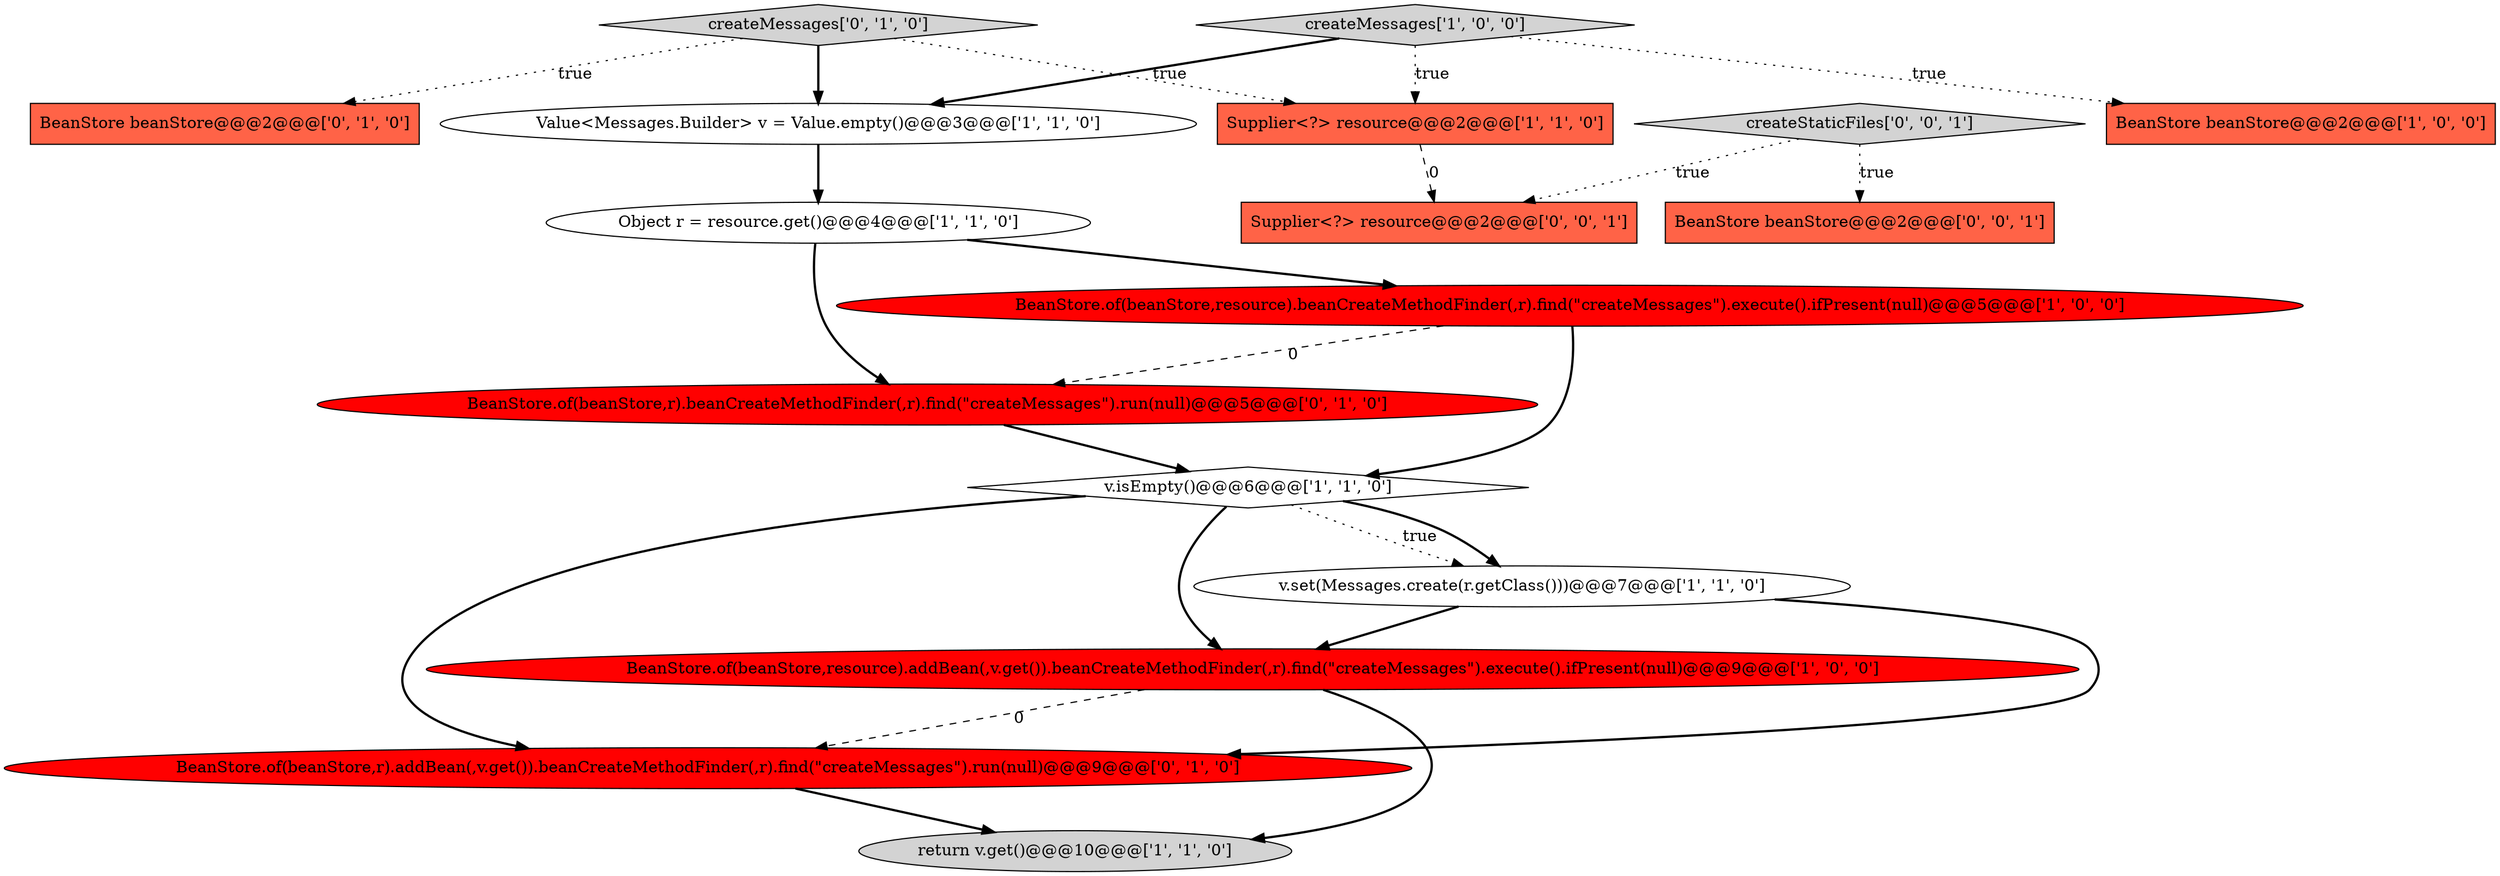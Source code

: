 digraph {
11 [style = filled, label = "BeanStore.of(beanStore,r).beanCreateMethodFinder(,r).find(\"createMessages\").run(null)@@@5@@@['0', '1', '0']", fillcolor = red, shape = ellipse image = "AAA1AAABBB2BBB"];
7 [style = filled, label = "Value<Messages.Builder> v = Value.empty()@@@3@@@['1', '1', '0']", fillcolor = white, shape = ellipse image = "AAA0AAABBB1BBB"];
2 [style = filled, label = "Object r = resource.get()@@@4@@@['1', '1', '0']", fillcolor = white, shape = ellipse image = "AAA0AAABBB1BBB"];
13 [style = filled, label = "BeanStore.of(beanStore,r).addBean(,v.get()).beanCreateMethodFinder(,r).find(\"createMessages\").run(null)@@@9@@@['0', '1', '0']", fillcolor = red, shape = ellipse image = "AAA1AAABBB2BBB"];
10 [style = filled, label = "BeanStore beanStore@@@2@@@['0', '1', '0']", fillcolor = tomato, shape = box image = "AAA0AAABBB2BBB"];
15 [style = filled, label = "createStaticFiles['0', '0', '1']", fillcolor = lightgray, shape = diamond image = "AAA0AAABBB3BBB"];
12 [style = filled, label = "createMessages['0', '1', '0']", fillcolor = lightgray, shape = diamond image = "AAA0AAABBB2BBB"];
16 [style = filled, label = "Supplier<?> resource@@@2@@@['0', '0', '1']", fillcolor = tomato, shape = box image = "AAA0AAABBB3BBB"];
3 [style = filled, label = "createMessages['1', '0', '0']", fillcolor = lightgray, shape = diamond image = "AAA0AAABBB1BBB"];
6 [style = filled, label = "BeanStore.of(beanStore,resource).addBean(,v.get()).beanCreateMethodFinder(,r).find(\"createMessages\").execute().ifPresent(null)@@@9@@@['1', '0', '0']", fillcolor = red, shape = ellipse image = "AAA1AAABBB1BBB"];
14 [style = filled, label = "BeanStore beanStore@@@2@@@['0', '0', '1']", fillcolor = tomato, shape = box image = "AAA0AAABBB3BBB"];
9 [style = filled, label = "Supplier<?> resource@@@2@@@['1', '1', '0']", fillcolor = tomato, shape = box image = "AAA0AAABBB1BBB"];
1 [style = filled, label = "return v.get()@@@10@@@['1', '1', '0']", fillcolor = lightgray, shape = ellipse image = "AAA0AAABBB1BBB"];
4 [style = filled, label = "BeanStore.of(beanStore,resource).beanCreateMethodFinder(,r).find(\"createMessages\").execute().ifPresent(null)@@@5@@@['1', '0', '0']", fillcolor = red, shape = ellipse image = "AAA1AAABBB1BBB"];
5 [style = filled, label = "v.set(Messages.create(r.getClass()))@@@7@@@['1', '1', '0']", fillcolor = white, shape = ellipse image = "AAA0AAABBB1BBB"];
0 [style = filled, label = "v.isEmpty()@@@6@@@['1', '1', '0']", fillcolor = white, shape = diamond image = "AAA0AAABBB1BBB"];
8 [style = filled, label = "BeanStore beanStore@@@2@@@['1', '0', '0']", fillcolor = tomato, shape = box image = "AAA0AAABBB1BBB"];
9->16 [style = dashed, label="0"];
0->5 [style = dotted, label="true"];
0->13 [style = bold, label=""];
0->6 [style = bold, label=""];
3->9 [style = dotted, label="true"];
15->14 [style = dotted, label="true"];
15->16 [style = dotted, label="true"];
2->4 [style = bold, label=""];
12->7 [style = bold, label=""];
13->1 [style = bold, label=""];
4->0 [style = bold, label=""];
6->1 [style = bold, label=""];
11->0 [style = bold, label=""];
6->13 [style = dashed, label="0"];
5->6 [style = bold, label=""];
12->10 [style = dotted, label="true"];
3->7 [style = bold, label=""];
7->2 [style = bold, label=""];
5->13 [style = bold, label=""];
4->11 [style = dashed, label="0"];
3->8 [style = dotted, label="true"];
2->11 [style = bold, label=""];
0->5 [style = bold, label=""];
12->9 [style = dotted, label="true"];
}
